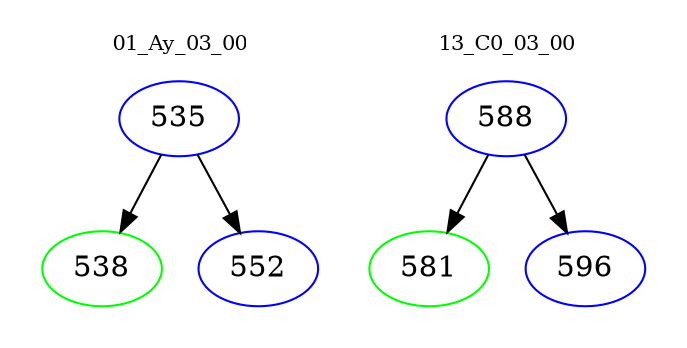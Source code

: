 digraph{
subgraph cluster_0 {
color = white
label = "01_Ay_03_00";
fontsize=10;
T0_535 [label="535", color="blue"]
T0_535 -> T0_538 [color="black"]
T0_538 [label="538", color="green"]
T0_535 -> T0_552 [color="black"]
T0_552 [label="552", color="blue"]
}
subgraph cluster_1 {
color = white
label = "13_C0_03_00";
fontsize=10;
T1_588 [label="588", color="blue"]
T1_588 -> T1_581 [color="black"]
T1_581 [label="581", color="green"]
T1_588 -> T1_596 [color="black"]
T1_596 [label="596", color="blue"]
}
}
